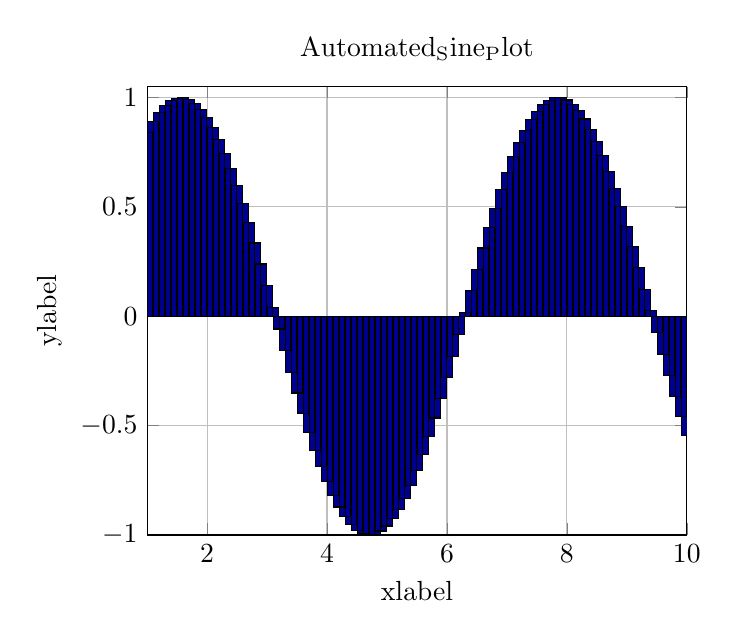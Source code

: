 % This file was created by matlab2tikz v0.4.7 running on MATLAB 8.1.
% Copyright (c) 2008--2014, Nico Schlömer <nico.schloemer@gmail.com>
% All rights reserved.
% Minimal pgfplots version: 1.3
% 
% The latest updates can be retrieved from
%   http://www.mathworks.com/matlabcentral/fileexchange/22022-matlab2tikz
% where you can also make suggestions and rate matlab2tikz.
% 
%
% defining custom colors
\definecolor{mycolor1}{rgb}{0.0,0.0,0.562}%
%
\begin{tikzpicture}

\begin{axis}[%
area legend,
xmin=1,
xmax=10,
xlabel={xlabel},
xmajorgrids,
ymin=-1.0,
ymax=1.05,
ylabel={ylabel},
ymajorgrids,
title={$\text{Automated}_\text{S}\text{ine}_\text{P}\text{lot}$}
]
\addplot[ybar,bar width=0.053in,draw=black,fill=mycolor1] plot table[row sep=crcr] {%
1	0.841\\
1.1	0.891\\
1.2	0.932\\
1.3	0.964\\
1.4	0.985\\
1.5	0.997\\
1.6	1.0\\
1.7	0.992\\
1.8	0.974\\
1.9	0.946\\
2	0.909\\
2.1	0.863\\
2.2	0.808\\
2.3	0.746\\
2.4	0.675\\
2.5	0.598\\
2.6	0.516\\
2.7	0.427\\
2.8	0.335\\
2.9	0.239\\
3	0.141\\
3.1	0.042\\
3.2	-0.058\\
3.3	-0.158\\
3.4	-0.256\\
3.5	-0.351\\
3.6	-0.443\\
3.7	-0.53\\
3.8	-0.612\\
3.9	-0.688\\
4	-0.757\\
4.1	-0.818\\
4.2	-0.872\\
4.3	-0.916\\
4.4	-0.952\\
4.5	-0.978\\
4.6	-0.994\\
4.7	-1.0\\
4.8	-0.996\\
4.9	-0.982\\
5	-0.959\\
5.1	-0.926\\
5.2	-0.883\\
5.3	-0.832\\
5.4	-0.773\\
5.5	-0.706\\
5.6	-0.631\\
5.7	-0.551\\
5.8	-0.465\\
5.9	-0.374\\
6	-0.279\\
6.1	-0.182\\
6.2	-0.083\\
6.3	0.017\\
6.4	0.117\\
6.5	0.215\\
6.6	0.312\\
6.7	0.405\\
6.8	0.494\\
6.9	0.578\\
7	0.657\\
7.1	0.729\\
7.2	0.794\\
7.3	0.85\\
7.4	0.899\\
7.5	0.938\\
7.6	0.968\\
7.7	0.988\\
7.8	0.999\\
7.9	0.999\\
8	0.989\\
8.1	0.97\\
8.2	0.941\\
8.3	0.902\\
8.4	0.855\\
8.5	0.798\\
8.6	0.734\\
8.7	0.663\\
8.8	0.585\\
8.9	0.501\\
9	0.412\\
9.1	0.319\\
9.2	0.223\\
9.3	0.124\\
9.4	0.025\\
9.5	-0.075\\
9.6	-0.174\\
9.7	-0.272\\
9.8	-0.366\\
9.9	-0.458\\
10	-0.544\\
};
\addplot [color=black,solid,forget plot]
  table[row sep=crcr]{%
1	0\\
10	0\\
};
\end{axis}
\end{tikzpicture}%